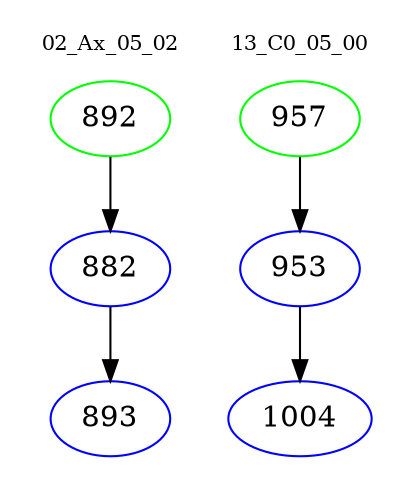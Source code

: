 digraph{
subgraph cluster_0 {
color = white
label = "02_Ax_05_02";
fontsize=10;
T0_892 [label="892", color="green"]
T0_892 -> T0_882 [color="black"]
T0_882 [label="882", color="blue"]
T0_882 -> T0_893 [color="black"]
T0_893 [label="893", color="blue"]
}
subgraph cluster_1 {
color = white
label = "13_C0_05_00";
fontsize=10;
T1_957 [label="957", color="green"]
T1_957 -> T1_953 [color="black"]
T1_953 [label="953", color="blue"]
T1_953 -> T1_1004 [color="black"]
T1_1004 [label="1004", color="blue"]
}
}
